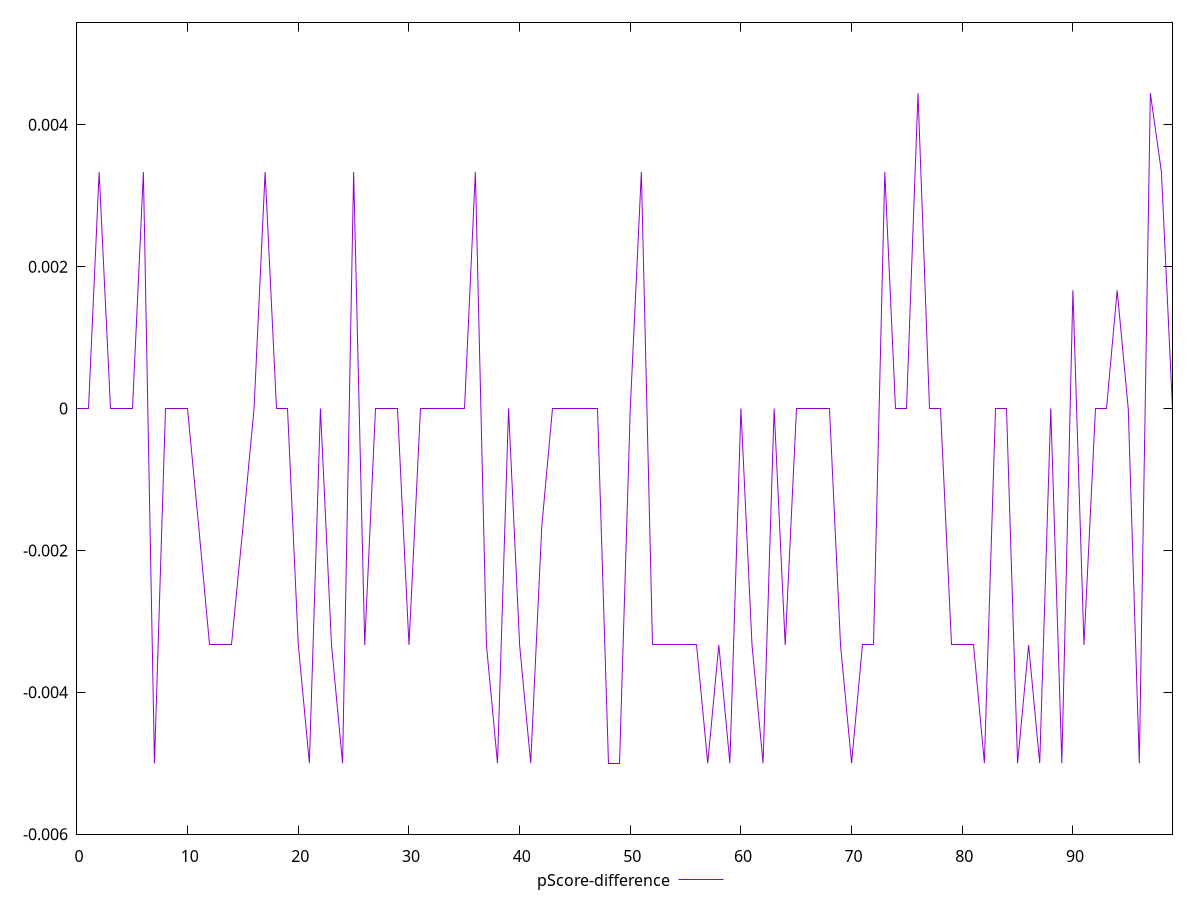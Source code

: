 reset

$pScoreDifference <<EOF
0 0
1 0
2 0.0033333333333334103
3 0
4 0
5 0
6 0.0033333333333332993
7 -0.0050000000000000044
8 0
9 0
10 0
11 -0.0016666666666667052
12 -0.0033333333333332993
13 -0.0033333333333332993
14 -0.0033333333333332993
15 -0.0016666666666667052
16 0
17 0.0033333333333332993
18 0
19 0
20 -0.0033333333333334103
21 -0.0050000000000000044
22 0
23 -0.0033333333333332993
24 -0.0050000000000000044
25 0.0033333333333332993
26 -0.0033333333333332993
27 0
28 0
29 0
30 -0.0033333333333332993
31 0
32 0
33 0
34 0
35 0
36 0.0033333333333332993
37 -0.0033333333333332993
38 -0.0050000000000000044
39 0
40 -0.0033333333333332993
41 -0.0050000000000000044
42 -0.0016666666666665941
43 0
44 0
45 0
46 0
47 0
48 -0.0050000000000000044
49 -0.0050000000000000044
50 0
51 0.0033333333333332993
52 -0.0033333333333332993
53 -0.0033333333333332993
54 -0.0033333333333332993
55 -0.0033333333333332993
56 -0.0033333333333332993
57 -0.0050000000000000044
58 -0.0033333333333332993
59 -0.0050000000000000044
60 0
61 -0.0033333333333332993
62 -0.0050000000000000044
63 0
64 -0.0033333333333332993
65 0
66 0
67 0
68 0
69 -0.0033333333333332993
70 -0.0050000000000000044
71 -0.0033333333333332993
72 -0.0033333333333332993
73 0.0033333333333332993
74 0
75 0
76 0.004444444444444473
77 0
78 0
79 -0.0033333333333332993
80 -0.0033333333333332993
81 -0.0033333333333332993
82 -0.0050000000000000044
83 0
84 0
85 -0.0050000000000000044
86 -0.0033333333333332993
87 -0.0050000000000000044
88 0
89 -0.0050000000000000044
90 0.0016666666666667052
91 -0.0033333333333332993
92 0
93 0
94 0.0016666666666667052
95 0
96 -0.0050000000000000044
97 0.004444444444444473
98 0.0033333333333332993
99 0
EOF

set key outside below
set xrange [0:99]
set yrange [-0.0060000000000000045:0.005444444444444473]
set trange [-0.0060000000000000045:0.005444444444444473]
set terminal svg size 640, 500 enhanced background rgb 'white'
set output "report_00015_2021-02-09T16-11-33.973Z/unused-css-rules/samples/pages+cached/pScore-difference/values.svg"

plot $pScoreDifference title "pScore-difference" with line

reset
